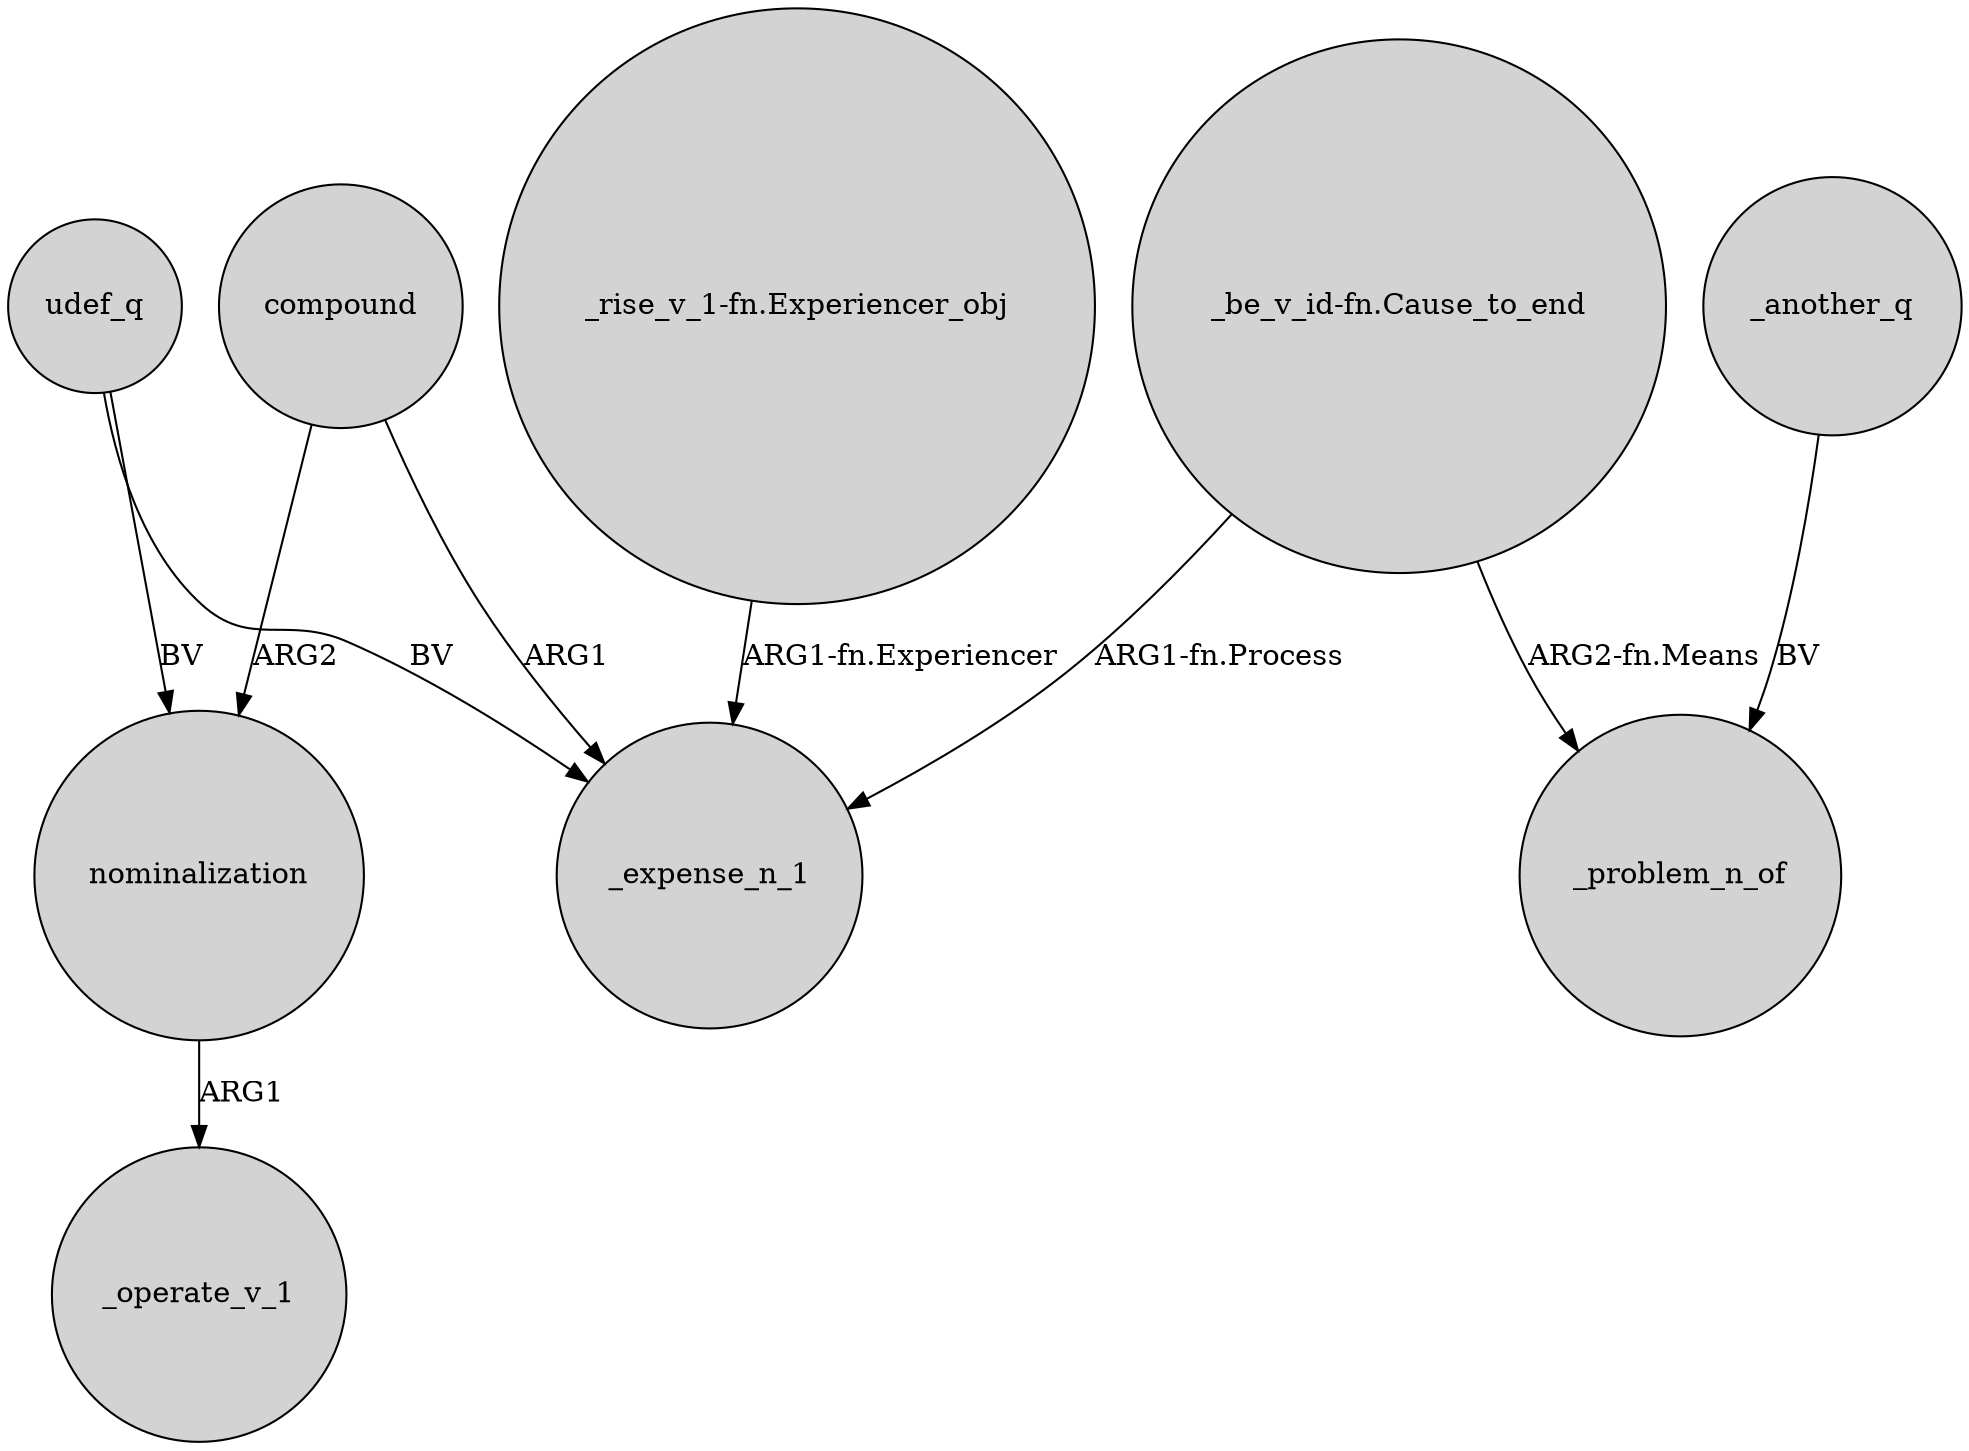 digraph {
	node [shape=circle style=filled]
	nominalization -> _operate_v_1 [label=ARG1]
	"_be_v_id-fn.Cause_to_end" -> _problem_n_of [label="ARG2-fn.Means"]
	compound -> _expense_n_1 [label=ARG1]
	"_rise_v_1-fn.Experiencer_obj" -> _expense_n_1 [label="ARG1-fn.Experiencer"]
	_another_q -> _problem_n_of [label=BV]
	compound -> nominalization [label=ARG2]
	udef_q -> _expense_n_1 [label=BV]
	udef_q -> nominalization [label=BV]
	"_be_v_id-fn.Cause_to_end" -> _expense_n_1 [label="ARG1-fn.Process"]
}
